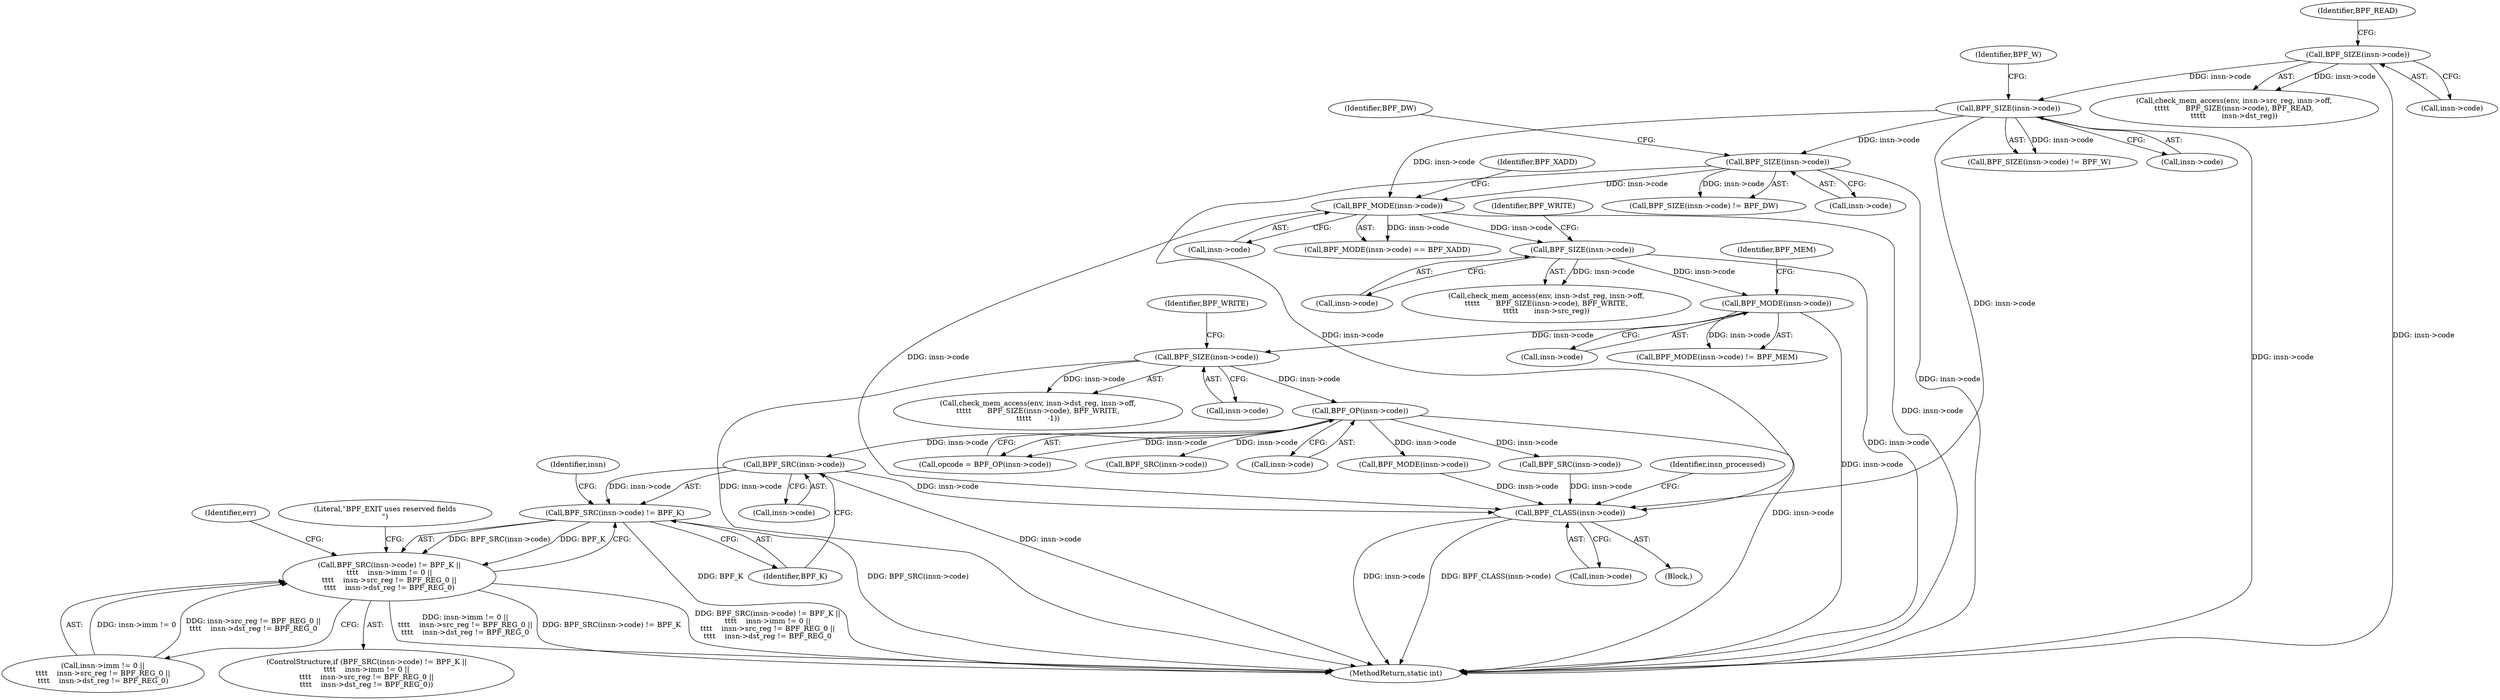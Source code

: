 digraph "0_linux_0d0e57697f162da4aa218b5feafe614fb666db07@pointer" {
"1000689" [label="(Call,BPF_SRC(insn->code))"];
"1000583" [label="(Call,BPF_OP(insn->code))"];
"1000568" [label="(Call,BPF_SIZE(insn->code))"];
"1000530" [label="(Call,BPF_MODE(insn->code))"];
"1000473" [label="(Call,BPF_SIZE(insn->code))"];
"1000412" [label="(Call,BPF_MODE(insn->code))"];
"1000357" [label="(Call,BPF_SIZE(insn->code))"];
"1000351" [label="(Call,BPF_SIZE(insn->code))"];
"1000336" [label="(Call,BPF_SIZE(insn->code))"];
"1000189" [label="(Call,BPF_CLASS(insn->code))"];
"1000688" [label="(Call,BPF_SRC(insn->code) != BPF_K)"];
"1000687" [label="(Call,BPF_SRC(insn->code) != BPF_K ||\n\t\t\t\t    insn->imm != 0 ||\n\t\t\t\t    insn->src_reg != BPF_REG_0 ||\n\t\t\t\t    insn->dst_reg != BPF_REG_0)"];
"1000693" [label="(Identifier,BPF_K)"];
"1000581" [label="(Call,opcode = BPF_OP(insn->code))"];
"1000560" [label="(Call,check_mem_access(env, insn->dst_reg, insn->off,\n\t\t\t\t\t       BPF_SIZE(insn->code), BPF_WRITE,\n\t\t\t\t\t       -1))"];
"1000356" [label="(Call,BPF_SIZE(insn->code) != BPF_DW)"];
"1000686" [label="(ControlStructure,if (BPF_SRC(insn->code) != BPF_K ||\n\t\t\t\t    insn->imm != 0 ||\n\t\t\t\t    insn->src_reg != BPF_REG_0 ||\n\t\t\t\t    insn->dst_reg != BPF_REG_0))"];
"1000413" [label="(Call,insn->code)"];
"1000357" [label="(Call,BPF_SIZE(insn->code))"];
"1000583" [label="(Call,BPF_OP(insn->code))"];
"1000773" [label="(Call,BPF_MODE(insn->code))"];
"1000328" [label="(Call,check_mem_access(env, insn->src_reg, insn->off,\n\t\t\t\t\t       BPF_SIZE(insn->code), BPF_READ,\n\t\t\t\t\t       insn->dst_reg))"];
"1000534" [label="(Identifier,BPF_MEM)"];
"1000465" [label="(Call,check_mem_access(env, insn->dst_reg, insn->off,\n\t\t\t\t\t       BPF_SIZE(insn->code), BPF_WRITE,\n\t\t\t\t\t       insn->src_reg))"];
"1000595" [label="(Call,BPF_SRC(insn->code))"];
"1000336" [label="(Call,BPF_SIZE(insn->code))"];
"1000361" [label="(Identifier,BPF_DW)"];
"1000412" [label="(Call,BPF_MODE(insn->code))"];
"1000337" [label="(Call,insn->code)"];
"1000351" [label="(Call,BPF_SIZE(insn->code))"];
"1000644" [label="(Call,BPF_SRC(insn->code))"];
"1000529" [label="(Call,BPF_MODE(insn->code) != BPF_MEM)"];
"1000584" [label="(Call,insn->code)"];
"1000355" [label="(Identifier,BPF_W)"];
"1000189" [label="(Call,BPF_CLASS(insn->code))"];
"1000697" [label="(Identifier,insn)"];
"1000190" [label="(Call,insn->code)"];
"1000350" [label="(Call,BPF_SIZE(insn->code) != BPF_W)"];
"1000530" [label="(Call,BPF_MODE(insn->code))"];
"1000688" [label="(Call,BPF_SRC(insn->code) != BPF_K)"];
"1000718" [label="(Identifier,err)"];
"1000477" [label="(Identifier,BPF_WRITE)"];
"1000340" [label="(Identifier,BPF_READ)"];
"1000690" [label="(Call,insn->code)"];
"1000411" [label="(Call,BPF_MODE(insn->code) == BPF_XADD)"];
"1000694" [label="(Call,insn->imm != 0 ||\n\t\t\t\t    insn->src_reg != BPF_REG_0 ||\n\t\t\t\t    insn->dst_reg != BPF_REG_0)"];
"1000474" [label="(Call,insn->code)"];
"1000572" [label="(Identifier,BPF_WRITE)"];
"1000531" [label="(Call,insn->code)"];
"1000196" [label="(Identifier,insn_processed)"];
"1000416" [label="(Identifier,BPF_XADD)"];
"1000473" [label="(Call,BPF_SIZE(insn->code))"];
"1000352" [label="(Call,insn->code)"];
"1000687" [label="(Call,BPF_SRC(insn->code) != BPF_K ||\n\t\t\t\t    insn->imm != 0 ||\n\t\t\t\t    insn->src_reg != BPF_REG_0 ||\n\t\t\t\t    insn->dst_reg != BPF_REG_0)"];
"1000569" [label="(Call,insn->code)"];
"1000831" [label="(MethodReturn,static int)"];
"1000168" [label="(Block,)"];
"1000713" [label="(Literal,\"BPF_EXIT uses reserved fields\n\")"];
"1000358" [label="(Call,insn->code)"];
"1000568" [label="(Call,BPF_SIZE(insn->code))"];
"1000689" [label="(Call,BPF_SRC(insn->code))"];
"1000689" -> "1000688"  [label="AST: "];
"1000689" -> "1000690"  [label="CFG: "];
"1000690" -> "1000689"  [label="AST: "];
"1000693" -> "1000689"  [label="CFG: "];
"1000689" -> "1000831"  [label="DDG: insn->code"];
"1000689" -> "1000189"  [label="DDG: insn->code"];
"1000689" -> "1000688"  [label="DDG: insn->code"];
"1000583" -> "1000689"  [label="DDG: insn->code"];
"1000583" -> "1000581"  [label="AST: "];
"1000583" -> "1000584"  [label="CFG: "];
"1000584" -> "1000583"  [label="AST: "];
"1000581" -> "1000583"  [label="CFG: "];
"1000583" -> "1000831"  [label="DDG: insn->code"];
"1000583" -> "1000581"  [label="DDG: insn->code"];
"1000568" -> "1000583"  [label="DDG: insn->code"];
"1000583" -> "1000595"  [label="DDG: insn->code"];
"1000583" -> "1000644"  [label="DDG: insn->code"];
"1000583" -> "1000773"  [label="DDG: insn->code"];
"1000568" -> "1000560"  [label="AST: "];
"1000568" -> "1000569"  [label="CFG: "];
"1000569" -> "1000568"  [label="AST: "];
"1000572" -> "1000568"  [label="CFG: "];
"1000568" -> "1000831"  [label="DDG: insn->code"];
"1000568" -> "1000560"  [label="DDG: insn->code"];
"1000530" -> "1000568"  [label="DDG: insn->code"];
"1000530" -> "1000529"  [label="AST: "];
"1000530" -> "1000531"  [label="CFG: "];
"1000531" -> "1000530"  [label="AST: "];
"1000534" -> "1000530"  [label="CFG: "];
"1000530" -> "1000831"  [label="DDG: insn->code"];
"1000530" -> "1000529"  [label="DDG: insn->code"];
"1000473" -> "1000530"  [label="DDG: insn->code"];
"1000473" -> "1000465"  [label="AST: "];
"1000473" -> "1000474"  [label="CFG: "];
"1000474" -> "1000473"  [label="AST: "];
"1000477" -> "1000473"  [label="CFG: "];
"1000473" -> "1000831"  [label="DDG: insn->code"];
"1000473" -> "1000465"  [label="DDG: insn->code"];
"1000412" -> "1000473"  [label="DDG: insn->code"];
"1000412" -> "1000411"  [label="AST: "];
"1000412" -> "1000413"  [label="CFG: "];
"1000413" -> "1000412"  [label="AST: "];
"1000416" -> "1000412"  [label="CFG: "];
"1000412" -> "1000831"  [label="DDG: insn->code"];
"1000412" -> "1000189"  [label="DDG: insn->code"];
"1000412" -> "1000411"  [label="DDG: insn->code"];
"1000357" -> "1000412"  [label="DDG: insn->code"];
"1000351" -> "1000412"  [label="DDG: insn->code"];
"1000357" -> "1000356"  [label="AST: "];
"1000357" -> "1000358"  [label="CFG: "];
"1000358" -> "1000357"  [label="AST: "];
"1000361" -> "1000357"  [label="CFG: "];
"1000357" -> "1000831"  [label="DDG: insn->code"];
"1000357" -> "1000189"  [label="DDG: insn->code"];
"1000357" -> "1000356"  [label="DDG: insn->code"];
"1000351" -> "1000357"  [label="DDG: insn->code"];
"1000351" -> "1000350"  [label="AST: "];
"1000351" -> "1000352"  [label="CFG: "];
"1000352" -> "1000351"  [label="AST: "];
"1000355" -> "1000351"  [label="CFG: "];
"1000351" -> "1000831"  [label="DDG: insn->code"];
"1000351" -> "1000189"  [label="DDG: insn->code"];
"1000351" -> "1000350"  [label="DDG: insn->code"];
"1000336" -> "1000351"  [label="DDG: insn->code"];
"1000336" -> "1000328"  [label="AST: "];
"1000336" -> "1000337"  [label="CFG: "];
"1000337" -> "1000336"  [label="AST: "];
"1000340" -> "1000336"  [label="CFG: "];
"1000336" -> "1000831"  [label="DDG: insn->code"];
"1000336" -> "1000328"  [label="DDG: insn->code"];
"1000189" -> "1000168"  [label="AST: "];
"1000189" -> "1000190"  [label="CFG: "];
"1000190" -> "1000189"  [label="AST: "];
"1000196" -> "1000189"  [label="CFG: "];
"1000189" -> "1000831"  [label="DDG: insn->code"];
"1000189" -> "1000831"  [label="DDG: BPF_CLASS(insn->code)"];
"1000773" -> "1000189"  [label="DDG: insn->code"];
"1000644" -> "1000189"  [label="DDG: insn->code"];
"1000688" -> "1000687"  [label="AST: "];
"1000688" -> "1000693"  [label="CFG: "];
"1000693" -> "1000688"  [label="AST: "];
"1000697" -> "1000688"  [label="CFG: "];
"1000687" -> "1000688"  [label="CFG: "];
"1000688" -> "1000831"  [label="DDG: BPF_K"];
"1000688" -> "1000831"  [label="DDG: BPF_SRC(insn->code)"];
"1000688" -> "1000687"  [label="DDG: BPF_SRC(insn->code)"];
"1000688" -> "1000687"  [label="DDG: BPF_K"];
"1000687" -> "1000686"  [label="AST: "];
"1000687" -> "1000694"  [label="CFG: "];
"1000694" -> "1000687"  [label="AST: "];
"1000713" -> "1000687"  [label="CFG: "];
"1000718" -> "1000687"  [label="CFG: "];
"1000687" -> "1000831"  [label="DDG: BPF_SRC(insn->code) != BPF_K ||\n\t\t\t\t    insn->imm != 0 ||\n\t\t\t\t    insn->src_reg != BPF_REG_0 ||\n\t\t\t\t    insn->dst_reg != BPF_REG_0"];
"1000687" -> "1000831"  [label="DDG: insn->imm != 0 ||\n\t\t\t\t    insn->src_reg != BPF_REG_0 ||\n\t\t\t\t    insn->dst_reg != BPF_REG_0"];
"1000687" -> "1000831"  [label="DDG: BPF_SRC(insn->code) != BPF_K"];
"1000694" -> "1000687"  [label="DDG: insn->imm != 0"];
"1000694" -> "1000687"  [label="DDG: insn->src_reg != BPF_REG_0 ||\n\t\t\t\t    insn->dst_reg != BPF_REG_0"];
}
